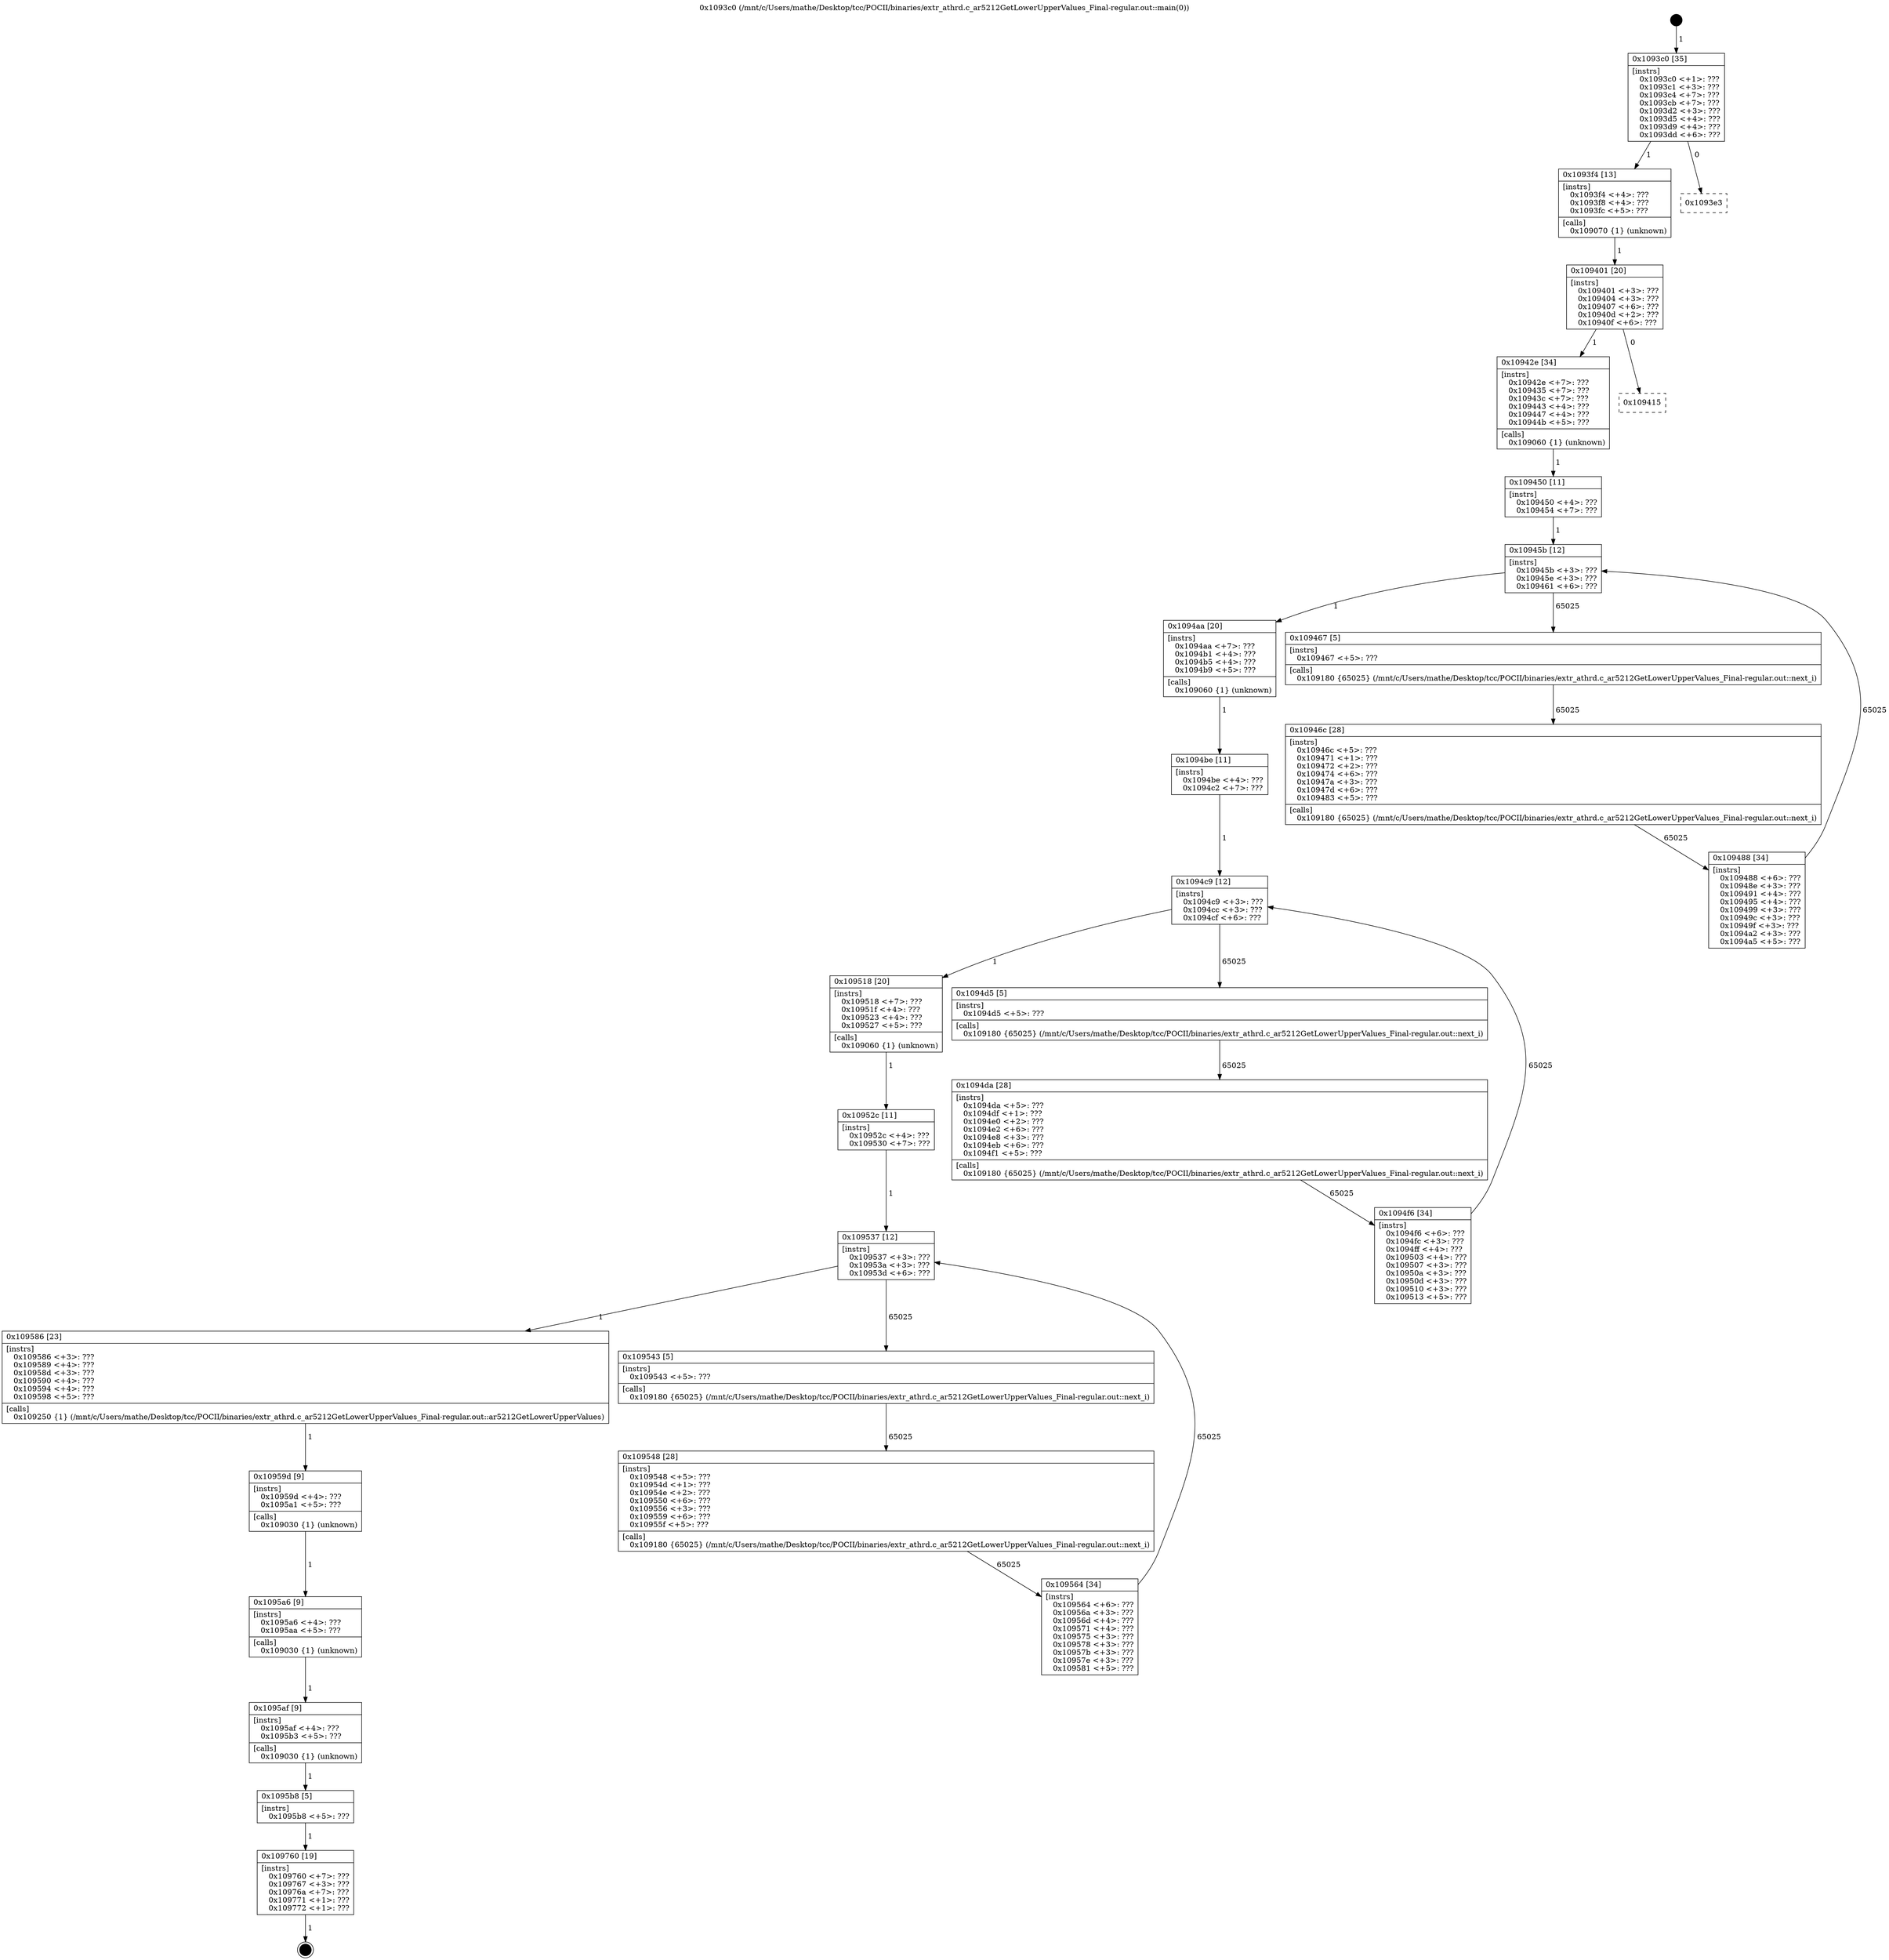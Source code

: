 digraph "0x1093c0" {
  label = "0x1093c0 (/mnt/c/Users/mathe/Desktop/tcc/POCII/binaries/extr_athrd.c_ar5212GetLowerUpperValues_Final-regular.out::main(0))"
  labelloc = "t"
  node[shape=record]

  Entry [label="",width=0.3,height=0.3,shape=circle,fillcolor=black,style=filled]
  "0x1093c0" [label="{
     0x1093c0 [35]\l
     | [instrs]\l
     &nbsp;&nbsp;0x1093c0 \<+1\>: ???\l
     &nbsp;&nbsp;0x1093c1 \<+3\>: ???\l
     &nbsp;&nbsp;0x1093c4 \<+7\>: ???\l
     &nbsp;&nbsp;0x1093cb \<+7\>: ???\l
     &nbsp;&nbsp;0x1093d2 \<+3\>: ???\l
     &nbsp;&nbsp;0x1093d5 \<+4\>: ???\l
     &nbsp;&nbsp;0x1093d9 \<+4\>: ???\l
     &nbsp;&nbsp;0x1093dd \<+6\>: ???\l
  }"]
  "0x1093f4" [label="{
     0x1093f4 [13]\l
     | [instrs]\l
     &nbsp;&nbsp;0x1093f4 \<+4\>: ???\l
     &nbsp;&nbsp;0x1093f8 \<+4\>: ???\l
     &nbsp;&nbsp;0x1093fc \<+5\>: ???\l
     | [calls]\l
     &nbsp;&nbsp;0x109070 \{1\} (unknown)\l
  }"]
  "0x1093e3" [label="{
     0x1093e3\l
  }", style=dashed]
  "0x109401" [label="{
     0x109401 [20]\l
     | [instrs]\l
     &nbsp;&nbsp;0x109401 \<+3\>: ???\l
     &nbsp;&nbsp;0x109404 \<+3\>: ???\l
     &nbsp;&nbsp;0x109407 \<+6\>: ???\l
     &nbsp;&nbsp;0x10940d \<+2\>: ???\l
     &nbsp;&nbsp;0x10940f \<+6\>: ???\l
  }"]
  "0x10942e" [label="{
     0x10942e [34]\l
     | [instrs]\l
     &nbsp;&nbsp;0x10942e \<+7\>: ???\l
     &nbsp;&nbsp;0x109435 \<+7\>: ???\l
     &nbsp;&nbsp;0x10943c \<+7\>: ???\l
     &nbsp;&nbsp;0x109443 \<+4\>: ???\l
     &nbsp;&nbsp;0x109447 \<+4\>: ???\l
     &nbsp;&nbsp;0x10944b \<+5\>: ???\l
     | [calls]\l
     &nbsp;&nbsp;0x109060 \{1\} (unknown)\l
  }"]
  "0x109415" [label="{
     0x109415\l
  }", style=dashed]
  "0x10945b" [label="{
     0x10945b [12]\l
     | [instrs]\l
     &nbsp;&nbsp;0x10945b \<+3\>: ???\l
     &nbsp;&nbsp;0x10945e \<+3\>: ???\l
     &nbsp;&nbsp;0x109461 \<+6\>: ???\l
  }"]
  "0x1094aa" [label="{
     0x1094aa [20]\l
     | [instrs]\l
     &nbsp;&nbsp;0x1094aa \<+7\>: ???\l
     &nbsp;&nbsp;0x1094b1 \<+4\>: ???\l
     &nbsp;&nbsp;0x1094b5 \<+4\>: ???\l
     &nbsp;&nbsp;0x1094b9 \<+5\>: ???\l
     | [calls]\l
     &nbsp;&nbsp;0x109060 \{1\} (unknown)\l
  }"]
  "0x109467" [label="{
     0x109467 [5]\l
     | [instrs]\l
     &nbsp;&nbsp;0x109467 \<+5\>: ???\l
     | [calls]\l
     &nbsp;&nbsp;0x109180 \{65025\} (/mnt/c/Users/mathe/Desktop/tcc/POCII/binaries/extr_athrd.c_ar5212GetLowerUpperValues_Final-regular.out::next_i)\l
  }"]
  "0x10946c" [label="{
     0x10946c [28]\l
     | [instrs]\l
     &nbsp;&nbsp;0x10946c \<+5\>: ???\l
     &nbsp;&nbsp;0x109471 \<+1\>: ???\l
     &nbsp;&nbsp;0x109472 \<+2\>: ???\l
     &nbsp;&nbsp;0x109474 \<+6\>: ???\l
     &nbsp;&nbsp;0x10947a \<+3\>: ???\l
     &nbsp;&nbsp;0x10947d \<+6\>: ???\l
     &nbsp;&nbsp;0x109483 \<+5\>: ???\l
     | [calls]\l
     &nbsp;&nbsp;0x109180 \{65025\} (/mnt/c/Users/mathe/Desktop/tcc/POCII/binaries/extr_athrd.c_ar5212GetLowerUpperValues_Final-regular.out::next_i)\l
  }"]
  "0x109488" [label="{
     0x109488 [34]\l
     | [instrs]\l
     &nbsp;&nbsp;0x109488 \<+6\>: ???\l
     &nbsp;&nbsp;0x10948e \<+3\>: ???\l
     &nbsp;&nbsp;0x109491 \<+4\>: ???\l
     &nbsp;&nbsp;0x109495 \<+4\>: ???\l
     &nbsp;&nbsp;0x109499 \<+3\>: ???\l
     &nbsp;&nbsp;0x10949c \<+3\>: ???\l
     &nbsp;&nbsp;0x10949f \<+3\>: ???\l
     &nbsp;&nbsp;0x1094a2 \<+3\>: ???\l
     &nbsp;&nbsp;0x1094a5 \<+5\>: ???\l
  }"]
  "0x109450" [label="{
     0x109450 [11]\l
     | [instrs]\l
     &nbsp;&nbsp;0x109450 \<+4\>: ???\l
     &nbsp;&nbsp;0x109454 \<+7\>: ???\l
  }"]
  "0x1094c9" [label="{
     0x1094c9 [12]\l
     | [instrs]\l
     &nbsp;&nbsp;0x1094c9 \<+3\>: ???\l
     &nbsp;&nbsp;0x1094cc \<+3\>: ???\l
     &nbsp;&nbsp;0x1094cf \<+6\>: ???\l
  }"]
  "0x109518" [label="{
     0x109518 [20]\l
     | [instrs]\l
     &nbsp;&nbsp;0x109518 \<+7\>: ???\l
     &nbsp;&nbsp;0x10951f \<+4\>: ???\l
     &nbsp;&nbsp;0x109523 \<+4\>: ???\l
     &nbsp;&nbsp;0x109527 \<+5\>: ???\l
     | [calls]\l
     &nbsp;&nbsp;0x109060 \{1\} (unknown)\l
  }"]
  "0x1094d5" [label="{
     0x1094d5 [5]\l
     | [instrs]\l
     &nbsp;&nbsp;0x1094d5 \<+5\>: ???\l
     | [calls]\l
     &nbsp;&nbsp;0x109180 \{65025\} (/mnt/c/Users/mathe/Desktop/tcc/POCII/binaries/extr_athrd.c_ar5212GetLowerUpperValues_Final-regular.out::next_i)\l
  }"]
  "0x1094da" [label="{
     0x1094da [28]\l
     | [instrs]\l
     &nbsp;&nbsp;0x1094da \<+5\>: ???\l
     &nbsp;&nbsp;0x1094df \<+1\>: ???\l
     &nbsp;&nbsp;0x1094e0 \<+2\>: ???\l
     &nbsp;&nbsp;0x1094e2 \<+6\>: ???\l
     &nbsp;&nbsp;0x1094e8 \<+3\>: ???\l
     &nbsp;&nbsp;0x1094eb \<+6\>: ???\l
     &nbsp;&nbsp;0x1094f1 \<+5\>: ???\l
     | [calls]\l
     &nbsp;&nbsp;0x109180 \{65025\} (/mnt/c/Users/mathe/Desktop/tcc/POCII/binaries/extr_athrd.c_ar5212GetLowerUpperValues_Final-regular.out::next_i)\l
  }"]
  "0x1094f6" [label="{
     0x1094f6 [34]\l
     | [instrs]\l
     &nbsp;&nbsp;0x1094f6 \<+6\>: ???\l
     &nbsp;&nbsp;0x1094fc \<+3\>: ???\l
     &nbsp;&nbsp;0x1094ff \<+4\>: ???\l
     &nbsp;&nbsp;0x109503 \<+4\>: ???\l
     &nbsp;&nbsp;0x109507 \<+3\>: ???\l
     &nbsp;&nbsp;0x10950a \<+3\>: ???\l
     &nbsp;&nbsp;0x10950d \<+3\>: ???\l
     &nbsp;&nbsp;0x109510 \<+3\>: ???\l
     &nbsp;&nbsp;0x109513 \<+5\>: ???\l
  }"]
  "0x1094be" [label="{
     0x1094be [11]\l
     | [instrs]\l
     &nbsp;&nbsp;0x1094be \<+4\>: ???\l
     &nbsp;&nbsp;0x1094c2 \<+7\>: ???\l
  }"]
  "0x109537" [label="{
     0x109537 [12]\l
     | [instrs]\l
     &nbsp;&nbsp;0x109537 \<+3\>: ???\l
     &nbsp;&nbsp;0x10953a \<+3\>: ???\l
     &nbsp;&nbsp;0x10953d \<+6\>: ???\l
  }"]
  "0x109586" [label="{
     0x109586 [23]\l
     | [instrs]\l
     &nbsp;&nbsp;0x109586 \<+3\>: ???\l
     &nbsp;&nbsp;0x109589 \<+4\>: ???\l
     &nbsp;&nbsp;0x10958d \<+3\>: ???\l
     &nbsp;&nbsp;0x109590 \<+4\>: ???\l
     &nbsp;&nbsp;0x109594 \<+4\>: ???\l
     &nbsp;&nbsp;0x109598 \<+5\>: ???\l
     | [calls]\l
     &nbsp;&nbsp;0x109250 \{1\} (/mnt/c/Users/mathe/Desktop/tcc/POCII/binaries/extr_athrd.c_ar5212GetLowerUpperValues_Final-regular.out::ar5212GetLowerUpperValues)\l
  }"]
  "0x109543" [label="{
     0x109543 [5]\l
     | [instrs]\l
     &nbsp;&nbsp;0x109543 \<+5\>: ???\l
     | [calls]\l
     &nbsp;&nbsp;0x109180 \{65025\} (/mnt/c/Users/mathe/Desktop/tcc/POCII/binaries/extr_athrd.c_ar5212GetLowerUpperValues_Final-regular.out::next_i)\l
  }"]
  "0x109548" [label="{
     0x109548 [28]\l
     | [instrs]\l
     &nbsp;&nbsp;0x109548 \<+5\>: ???\l
     &nbsp;&nbsp;0x10954d \<+1\>: ???\l
     &nbsp;&nbsp;0x10954e \<+2\>: ???\l
     &nbsp;&nbsp;0x109550 \<+6\>: ???\l
     &nbsp;&nbsp;0x109556 \<+3\>: ???\l
     &nbsp;&nbsp;0x109559 \<+6\>: ???\l
     &nbsp;&nbsp;0x10955f \<+5\>: ???\l
     | [calls]\l
     &nbsp;&nbsp;0x109180 \{65025\} (/mnt/c/Users/mathe/Desktop/tcc/POCII/binaries/extr_athrd.c_ar5212GetLowerUpperValues_Final-regular.out::next_i)\l
  }"]
  "0x109564" [label="{
     0x109564 [34]\l
     | [instrs]\l
     &nbsp;&nbsp;0x109564 \<+6\>: ???\l
     &nbsp;&nbsp;0x10956a \<+3\>: ???\l
     &nbsp;&nbsp;0x10956d \<+4\>: ???\l
     &nbsp;&nbsp;0x109571 \<+4\>: ???\l
     &nbsp;&nbsp;0x109575 \<+3\>: ???\l
     &nbsp;&nbsp;0x109578 \<+3\>: ???\l
     &nbsp;&nbsp;0x10957b \<+3\>: ???\l
     &nbsp;&nbsp;0x10957e \<+3\>: ???\l
     &nbsp;&nbsp;0x109581 \<+5\>: ???\l
  }"]
  "0x10952c" [label="{
     0x10952c [11]\l
     | [instrs]\l
     &nbsp;&nbsp;0x10952c \<+4\>: ???\l
     &nbsp;&nbsp;0x109530 \<+7\>: ???\l
  }"]
  "0x10959d" [label="{
     0x10959d [9]\l
     | [instrs]\l
     &nbsp;&nbsp;0x10959d \<+4\>: ???\l
     &nbsp;&nbsp;0x1095a1 \<+5\>: ???\l
     | [calls]\l
     &nbsp;&nbsp;0x109030 \{1\} (unknown)\l
  }"]
  "0x1095a6" [label="{
     0x1095a6 [9]\l
     | [instrs]\l
     &nbsp;&nbsp;0x1095a6 \<+4\>: ???\l
     &nbsp;&nbsp;0x1095aa \<+5\>: ???\l
     | [calls]\l
     &nbsp;&nbsp;0x109030 \{1\} (unknown)\l
  }"]
  "0x1095af" [label="{
     0x1095af [9]\l
     | [instrs]\l
     &nbsp;&nbsp;0x1095af \<+4\>: ???\l
     &nbsp;&nbsp;0x1095b3 \<+5\>: ???\l
     | [calls]\l
     &nbsp;&nbsp;0x109030 \{1\} (unknown)\l
  }"]
  "0x1095b8" [label="{
     0x1095b8 [5]\l
     | [instrs]\l
     &nbsp;&nbsp;0x1095b8 \<+5\>: ???\l
  }"]
  "0x109760" [label="{
     0x109760 [19]\l
     | [instrs]\l
     &nbsp;&nbsp;0x109760 \<+7\>: ???\l
     &nbsp;&nbsp;0x109767 \<+3\>: ???\l
     &nbsp;&nbsp;0x10976a \<+7\>: ???\l
     &nbsp;&nbsp;0x109771 \<+1\>: ???\l
     &nbsp;&nbsp;0x109772 \<+1\>: ???\l
  }"]
  Exit [label="",width=0.3,height=0.3,shape=circle,fillcolor=black,style=filled,peripheries=2]
  Entry -> "0x1093c0" [label=" 1"]
  "0x1093c0" -> "0x1093f4" [label=" 1"]
  "0x1093c0" -> "0x1093e3" [label=" 0"]
  "0x1093f4" -> "0x109401" [label=" 1"]
  "0x109401" -> "0x10942e" [label=" 1"]
  "0x109401" -> "0x109415" [label=" 0"]
  "0x10942e" -> "0x109450" [label=" 1"]
  "0x10945b" -> "0x1094aa" [label=" 1"]
  "0x10945b" -> "0x109467" [label=" 65025"]
  "0x109467" -> "0x10946c" [label=" 65025"]
  "0x10946c" -> "0x109488" [label=" 65025"]
  "0x109450" -> "0x10945b" [label=" 1"]
  "0x109488" -> "0x10945b" [label=" 65025"]
  "0x1094aa" -> "0x1094be" [label=" 1"]
  "0x1094c9" -> "0x109518" [label=" 1"]
  "0x1094c9" -> "0x1094d5" [label=" 65025"]
  "0x1094d5" -> "0x1094da" [label=" 65025"]
  "0x1094da" -> "0x1094f6" [label=" 65025"]
  "0x1094be" -> "0x1094c9" [label=" 1"]
  "0x1094f6" -> "0x1094c9" [label=" 65025"]
  "0x109518" -> "0x10952c" [label=" 1"]
  "0x109537" -> "0x109586" [label=" 1"]
  "0x109537" -> "0x109543" [label=" 65025"]
  "0x109543" -> "0x109548" [label=" 65025"]
  "0x109548" -> "0x109564" [label=" 65025"]
  "0x10952c" -> "0x109537" [label=" 1"]
  "0x109564" -> "0x109537" [label=" 65025"]
  "0x109586" -> "0x10959d" [label=" 1"]
  "0x10959d" -> "0x1095a6" [label=" 1"]
  "0x1095a6" -> "0x1095af" [label=" 1"]
  "0x1095af" -> "0x1095b8" [label=" 1"]
  "0x1095b8" -> "0x109760" [label=" 1"]
  "0x109760" -> Exit [label=" 1"]
}
